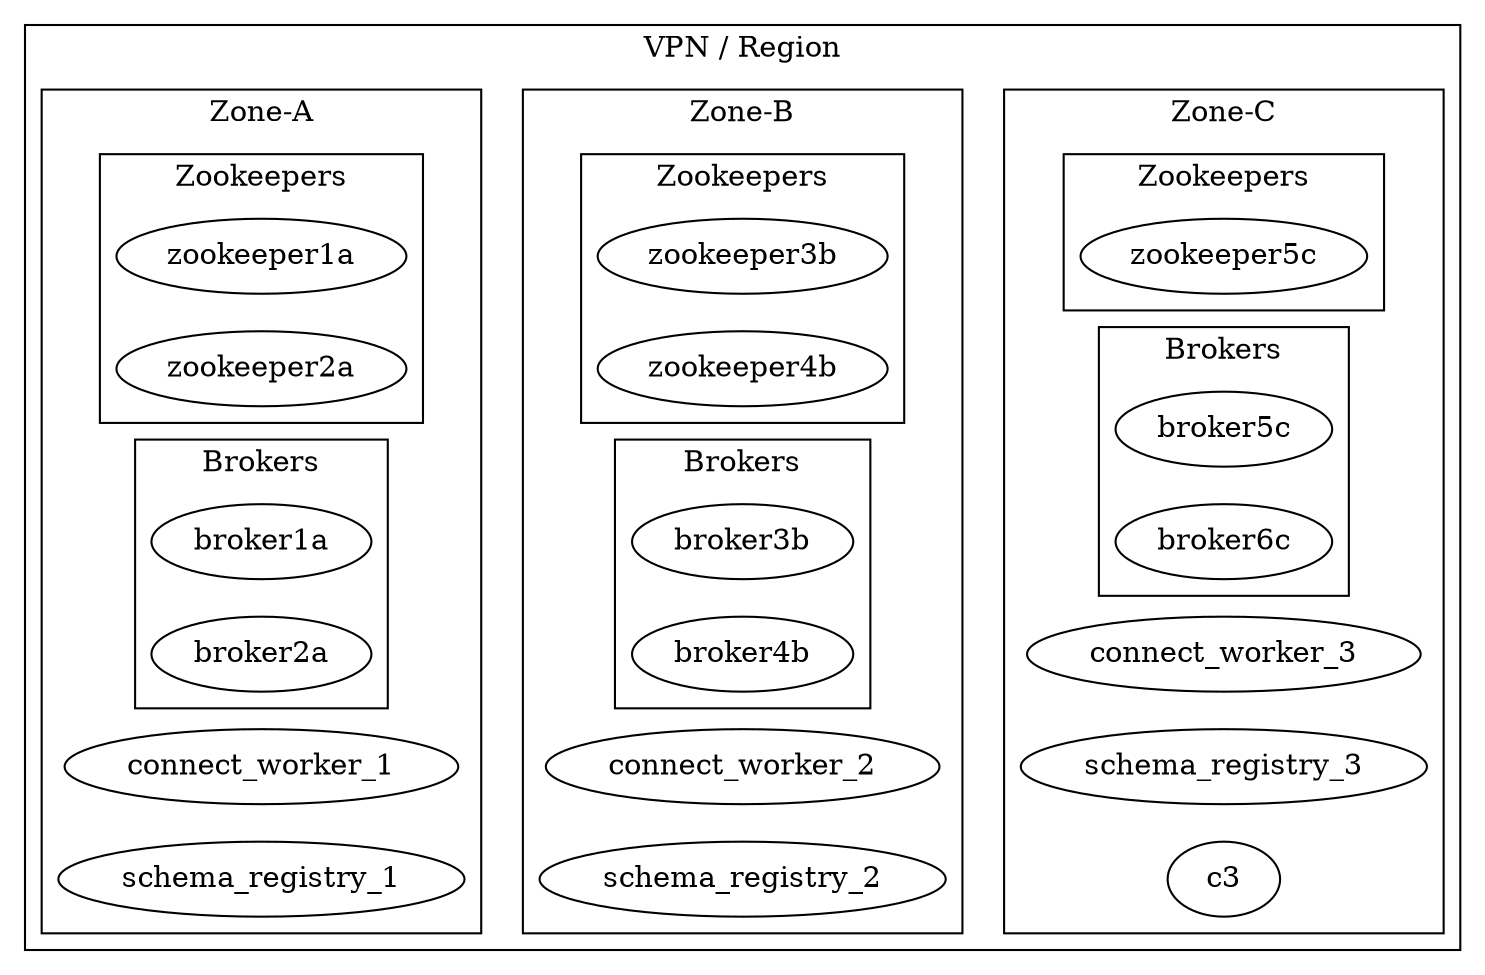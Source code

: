 digraph "AWS Confluent Platform Security Groups" {
  rankdir = LR;
  compound = true;

  subgraph cluster_vpn {
    label="VPN / Region";

  /* To group AZ's in a row */
  zookeeper1a -> zookeeper3b [style=invis]
  zookeeper3b -> zookeeper5c [style=invis]

  // Too much noise, do didn't include any other connections either
  /*zookeeper1a -> {zookeeper2a,zookeeper3b,zookeeper4b,zookeeper5c}
  zookeeper2a -> {zookeeper1a,zookeeper3b,zookeeper4b,zookeeper5c}
  zookeeper3b -> {zookeeper1a,zookeeper2a,zookeeper4b,zookeeper5c}
  zookeeper4b -> {zookeeper1a,zookeeper2a,zookeeper3b,zookeeper5c}
  zookeeper5c -> {zookeeper1a,zookeeper2a,zookeeper3b,zookeeper4b}*/

    subgraph cluster_dc1 {
      label="Zone-A"

      subgraph cluster_zookeepers {
        label="Zookeepers"
        zookeeper1a
        zookeeper2a
      }
      subgraph cluster_brokers {
        label="Brokers"
        broker1a
        broker2a
      }
      connect_worker_1
      schema_registry_1
    }

    subgraph cluster_dc2 {
      label="Zone-B"
      rank=2

      subgraph cluster_zookeepers2 {
      label="Zookeepers"
        zookeeper3b
        zookeeper4b
      }
      subgraph cluster_brokers2 {
        label="Brokers"
        broker3b
        broker4b
      }
      connect_worker_2
      schema_registry_2
    }

    subgraph cluster_dc3 {
      label="Zone-C"
      rank=3

      subgraph cluster_zookeepers3 {
      label="Zookeepers"
        zookeeper5c
      }
      subgraph cluster_brokers3 {
        label="Brokers"
        broker5c
        broker6c
      }
      connect_worker_3
      schema_registry_3
      c3
    }

  } // end vpn

}
